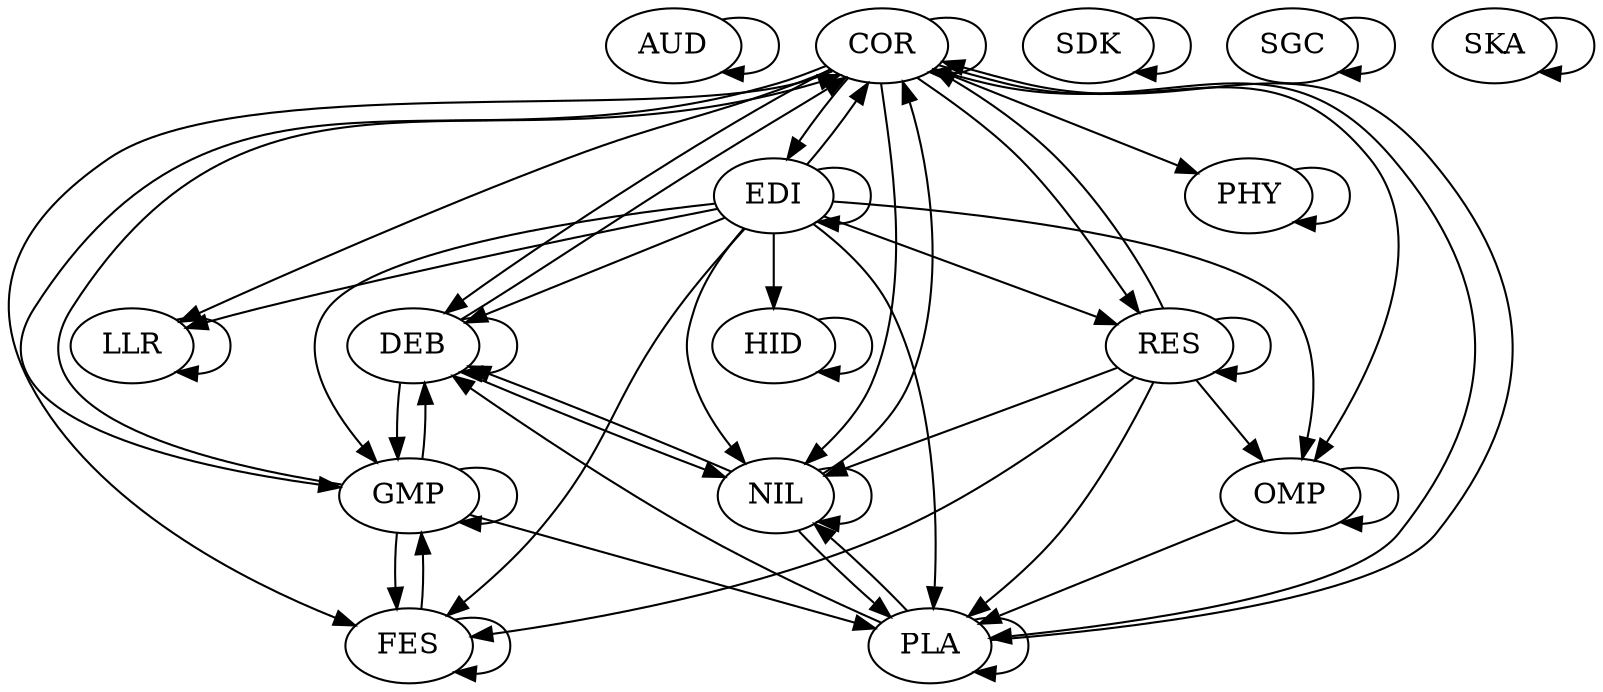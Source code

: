 digraph "source tree" {
	"AUD" -> "AUD"
	"COR" -> "COR"
	"COR" -> "DEB"
	"COR" -> "EDI"
	"COR" -> "FES"
	"COR" -> "GMP"
	"COR" -> "LLR"
	"COR" -> "NIL"
	"COR" -> "OMP"
	"COR" -> "PHY"
	"COR" -> "PLA"
	"COR" -> "RES"
	"DEB" -> "COR"
	"DEB" -> "DEB"
	"DEB" -> "GMP"
	"DEB" -> "NIL"
	"EDI" -> "COR"
	"EDI" -> "DEB"
	"EDI" -> "EDI"
	"EDI" -> "FES"
	"EDI" -> "GMP"
	"EDI" -> "HID"
	"EDI" -> "LLR"
	"EDI" -> "NIL"
	"EDI" -> "OMP"
	"EDI" -> "PLA"
	"EDI" -> "RES"
	"FES" -> "FES"
	"FES" -> "GMP"
	"GMP" -> "COR"
	"GMP" -> "DEB"
	"GMP" -> "FES"
	"GMP" -> "GMP"
	"GMP" -> "PLA"
	"HID" -> "HID"
	"LLR" -> "LLR"
	"NIL" -> "COR"
	"NIL" -> "DEB"
	"NIL" -> "NIL"
	"NIL" -> "PLA"
	"OMP" -> "OMP"
	"OMP" -> "PLA"
	"PHY" -> "PHY"
	"PLA" -> "COR"
	"PLA" -> "DEB"
	"PLA" -> "NIL"
	"PLA" -> "PLA"
	"RES" -> "COR"
	"RES" -> "FES"
	"RES" -> "NIL"
	"RES" -> "OMP"
	"RES" -> "PLA"
	"RES" -> "RES"
	"SDK" -> "SDK"
	"SGC" -> "SGC"
	"SKA" -> "SKA"
}